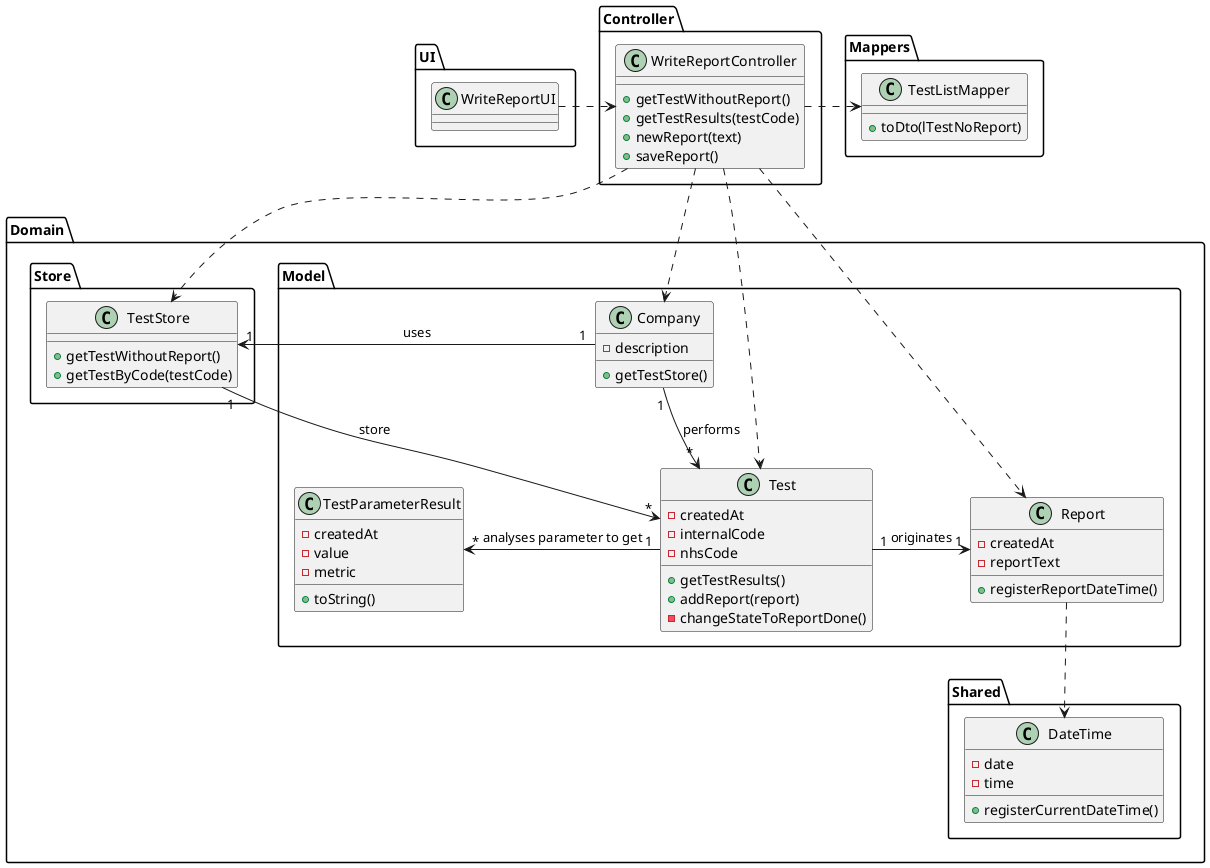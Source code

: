 @startuml

package UI {
class WriteReportUI {
}
}

package Controller {
class WriteReportController {
    +getTestWithoutReport()
    +getTestResults(testCode)
    +newReport(text)
    +saveReport()
}
}

package Domain {
package Model {
class Company {
    -description
    +getTestStore()
}
class Test {
    -createdAt
    -internalCode
    -nhsCode
    +getTestResults()
    +addReport(report)
    -changeStateToReportDone()
}

class TestParameterResult {
    -createdAt
    -value
    -metric
    +toString()
}

class Report {
    -createdAt
    -reportText
    +registerReportDateTime()
}
}
package Store {
class TestStore {
    +getTestWithoutReport()
    +getTestByCode(testCode)
}
}

package Shared {
class DateTime {
    -date
    -time
    +registerCurrentDateTime()
}
}
}

package Mappers {
class TestListMapper {
    +toDto(lTestNoReport)
}
}

WriteReportUI .right.> WriteReportController
WriteReportController ..> Company
WriteReportController ..> TestStore
WriteReportController .right.> TestListMapper
WriteReportController ..> Test
WriteReportController ..> Report
Company"1" --> "*"Test : "performs"
Company"1" -left-> "1"TestStore : "uses"
TestStore"1" --> "*"Test : "store"
Test"1" -left-> "1"Report : "originates"
Test"1" -left-> "*"TestParameterResult : "analyses parameter to get"
Report ..> DateTime

@enduml
